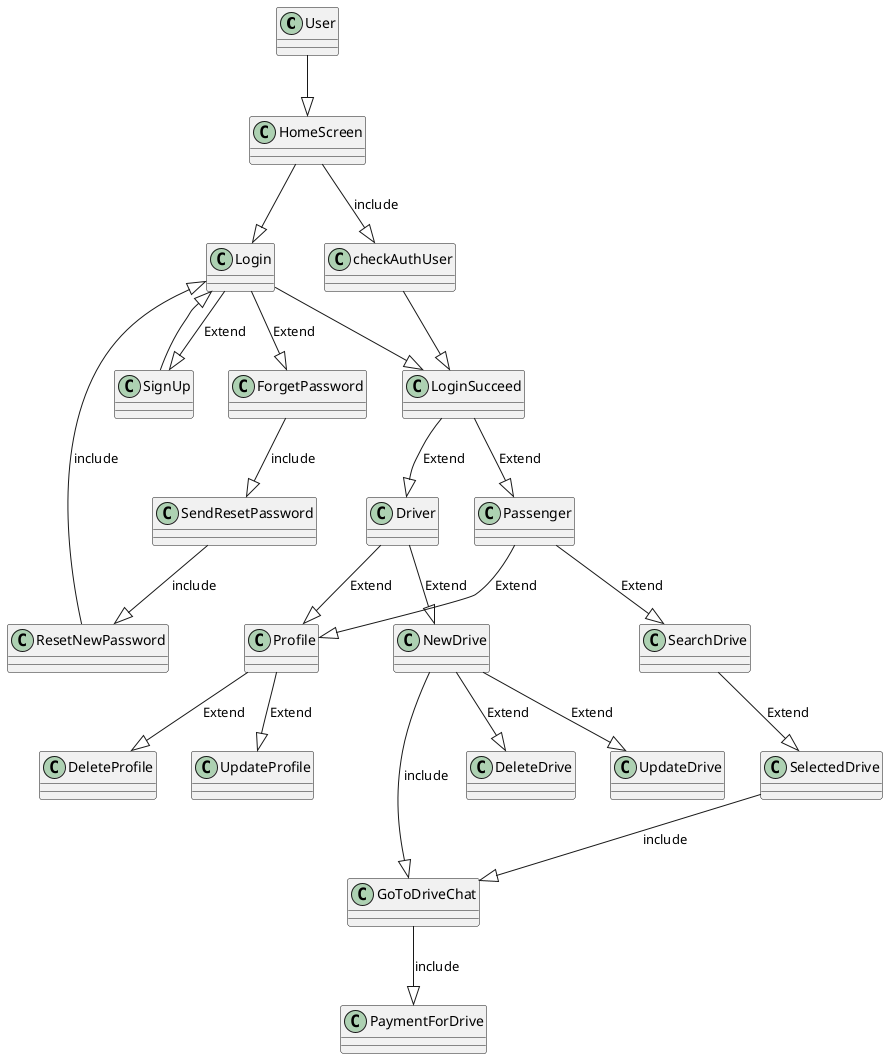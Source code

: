 	
@startuml
User --|> HomeScreen
HomeScreen --|> Login
HomeScreen --|> checkAuthUser : include
checkAuthUser --|> LoginSucceed
Login --|> ForgetPassword : Extend
Login --|> SignUp : Extend
SignUp --|> Login 
ForgetPassword --|> SendResetPassword: include
SendResetPassword --|> ResetNewPassword: include
ResetNewPassword --|> Login: include
Login --|> LoginSucceed
LoginSucceed --|> Driver: Extend
LoginSucceed --|> Passenger: Extend
Passenger --|> SearchDrive: Extend
SearchDrive --|> SelectedDrive: Extend
SelectedDrive --|> GoToDriveChat: include
Driver --|> Profile: Extend
Driver --|> NewDrive: Extend
NewDrive --|> DeleteDrive: Extend
NewDrive --|> UpdateDrive: Extend
NewDrive --|> GoToDriveChat: include
Passenger --|> Profile: Extend
Profile --|> DeleteProfile : Extend
Profile --|> UpdateProfile : Extend
GoToDriveChat --|> PaymentForDrive : include
@enduml